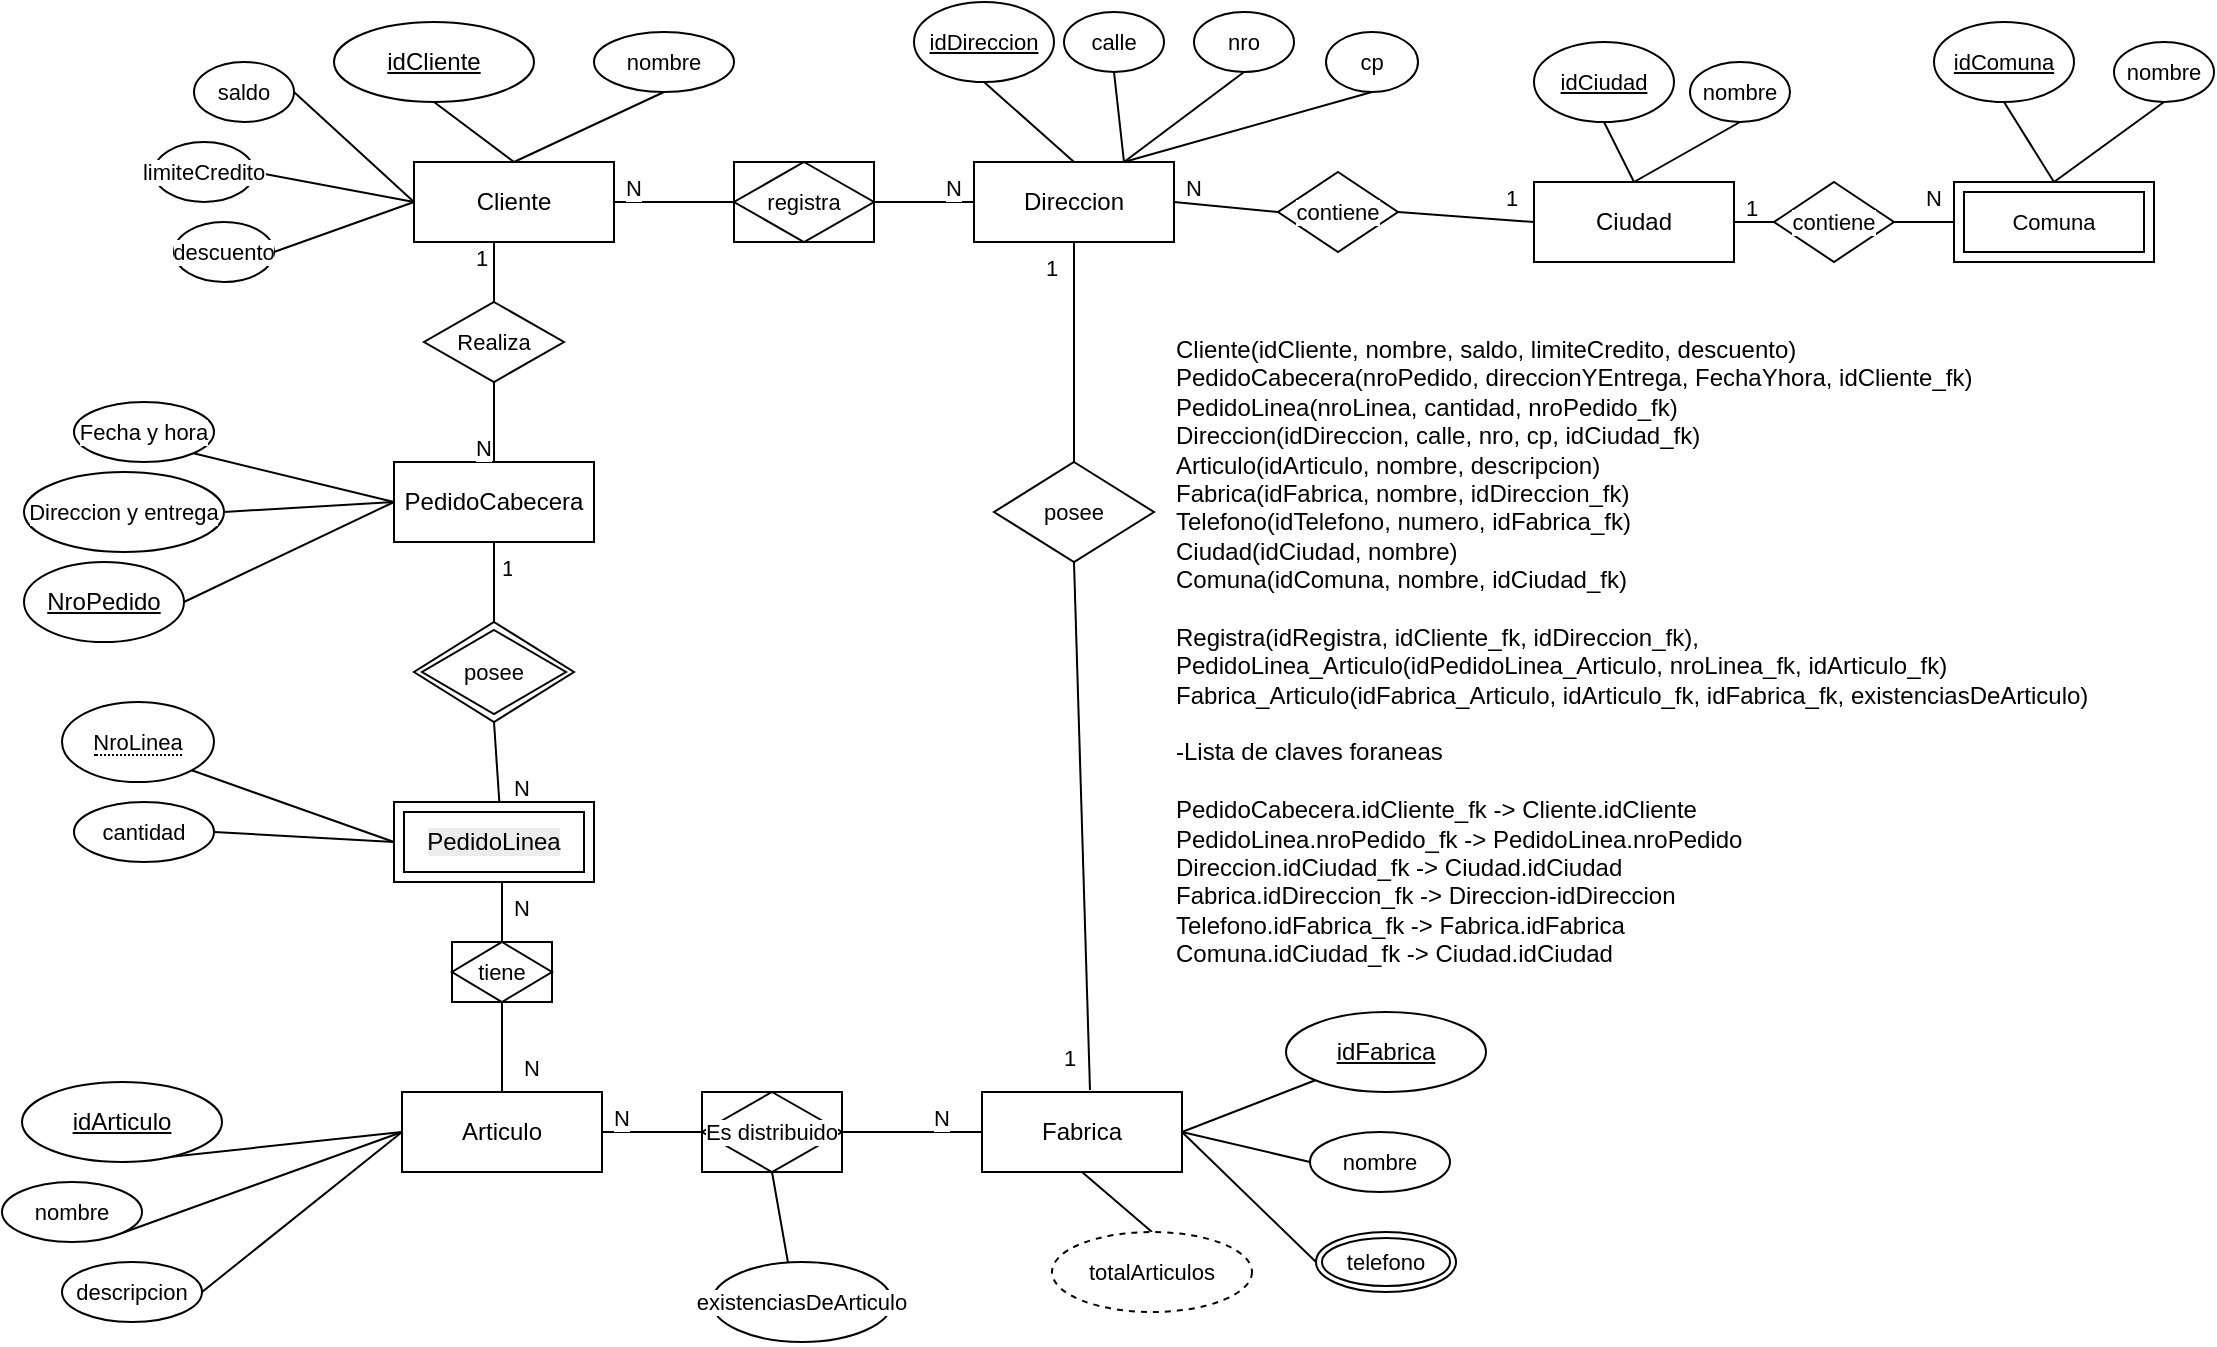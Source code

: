 <mxfile version="28.2.3">
  <diagram name="Página-1" id="HMyqzuP-YaRixjAc8txo">
    <mxGraphModel dx="1932" dy="473" grid="1" gridSize="10" guides="1" tooltips="1" connect="1" arrows="1" fold="1" page="1" pageScale="1" pageWidth="827" pageHeight="1169" math="0" shadow="0">
      <root>
        <mxCell id="0" />
        <mxCell id="1" parent="0" />
        <mxCell id="9C1GjOZOFPWC0YlwpQSf-6" style="edgeStyle=none;shape=connector;rounded=0;orthogonalLoop=1;jettySize=auto;html=1;exitX=1;exitY=0.5;exitDx=0;exitDy=0;entryX=0;entryY=0.5;entryDx=0;entryDy=0;strokeColor=default;align=center;verticalAlign=middle;fontFamily=Helvetica;fontSize=11;fontColor=default;labelBackgroundColor=default;endArrow=none;" parent="1" source="9C1GjOZOFPWC0YlwpQSf-15" target="9C1GjOZOFPWC0YlwpQSf-3" edge="1">
          <mxGeometry relative="1" as="geometry" />
        </mxCell>
        <mxCell id="9C1GjOZOFPWC0YlwpQSf-1" value="Cliente" style="whiteSpace=wrap;html=1;align=center;" parent="1" vertex="1">
          <mxGeometry x="-29" y="100" width="100" height="40" as="geometry" />
        </mxCell>
        <mxCell id="9C1GjOZOFPWC0YlwpQSf-24" style="edgeStyle=none;shape=connector;rounded=0;orthogonalLoop=1;jettySize=auto;html=1;exitX=0.5;exitY=1;exitDx=0;exitDy=0;entryX=0.5;entryY=0;entryDx=0;entryDy=0;strokeColor=default;align=center;verticalAlign=middle;fontFamily=Helvetica;fontSize=11;fontColor=default;labelBackgroundColor=default;endArrow=none;" parent="1" source="9C1GjOZOFPWC0YlwpQSf-2" target="9C1GjOZOFPWC0YlwpQSf-1" edge="1">
          <mxGeometry relative="1" as="geometry" />
        </mxCell>
        <mxCell id="9C1GjOZOFPWC0YlwpQSf-2" value="idCliente" style="ellipse;whiteSpace=wrap;html=1;align=center;fontStyle=4;" parent="1" vertex="1">
          <mxGeometry x="-69" y="30" width="100" height="40" as="geometry" />
        </mxCell>
        <mxCell id="9C1GjOZOFPWC0YlwpQSf-12" style="edgeStyle=none;shape=connector;rounded=0;orthogonalLoop=1;jettySize=auto;html=1;exitX=0.75;exitY=0;exitDx=0;exitDy=0;entryX=0.5;entryY=1;entryDx=0;entryDy=0;strokeColor=default;align=center;verticalAlign=middle;fontFamily=Helvetica;fontSize=11;fontColor=default;labelBackgroundColor=default;endArrow=none;" parent="1" source="9C1GjOZOFPWC0YlwpQSf-3" target="9C1GjOZOFPWC0YlwpQSf-7" edge="1">
          <mxGeometry relative="1" as="geometry" />
        </mxCell>
        <mxCell id="9C1GjOZOFPWC0YlwpQSf-13" style="edgeStyle=none;shape=connector;rounded=0;orthogonalLoop=1;jettySize=auto;html=1;exitX=0.75;exitY=0;exitDx=0;exitDy=0;entryX=0.5;entryY=1;entryDx=0;entryDy=0;strokeColor=default;align=center;verticalAlign=middle;fontFamily=Helvetica;fontSize=11;fontColor=default;labelBackgroundColor=default;endArrow=none;" parent="1" source="9C1GjOZOFPWC0YlwpQSf-3" target="9C1GjOZOFPWC0YlwpQSf-11" edge="1">
          <mxGeometry relative="1" as="geometry" />
        </mxCell>
        <mxCell id="9C1GjOZOFPWC0YlwpQSf-14" style="edgeStyle=none;shape=connector;rounded=0;orthogonalLoop=1;jettySize=auto;html=1;exitX=0.75;exitY=0;exitDx=0;exitDy=0;entryX=0.5;entryY=1;entryDx=0;entryDy=0;strokeColor=default;align=center;verticalAlign=middle;fontFamily=Helvetica;fontSize=11;fontColor=default;labelBackgroundColor=default;endArrow=none;" parent="1" source="9C1GjOZOFPWC0YlwpQSf-3" target="9C1GjOZOFPWC0YlwpQSf-10" edge="1">
          <mxGeometry relative="1" as="geometry" />
        </mxCell>
        <mxCell id="9C1GjOZOFPWC0YlwpQSf-81" style="edgeStyle=none;shape=connector;rounded=0;orthogonalLoop=1;jettySize=auto;html=1;exitX=1;exitY=0.5;exitDx=0;exitDy=0;entryX=0;entryY=0.5;entryDx=0;entryDy=0;strokeColor=default;align=center;verticalAlign=middle;fontFamily=Helvetica;fontSize=11;fontColor=default;labelBackgroundColor=default;endArrow=none;" parent="1" source="9C1GjOZOFPWC0YlwpQSf-84" target="9C1GjOZOFPWC0YlwpQSf-68" edge="1">
          <mxGeometry relative="1" as="geometry" />
        </mxCell>
        <mxCell id="9C1GjOZOFPWC0YlwpQSf-3" value="Direccion" style="whiteSpace=wrap;html=1;align=center;" parent="1" vertex="1">
          <mxGeometry x="251" y="100" width="100" height="40" as="geometry" />
        </mxCell>
        <mxCell id="9C1GjOZOFPWC0YlwpQSf-7" value="calle" style="ellipse;whiteSpace=wrap;html=1;align=center;fontFamily=Helvetica;fontSize=11;fontColor=default;labelBackgroundColor=default;" parent="1" vertex="1">
          <mxGeometry x="296" y="25" width="50" height="30" as="geometry" />
        </mxCell>
        <mxCell id="9C1GjOZOFPWC0YlwpQSf-9" style="edgeStyle=none;shape=connector;rounded=0;orthogonalLoop=1;jettySize=auto;html=1;exitX=0.5;exitY=1;exitDx=0;exitDy=0;entryX=0.5;entryY=0;entryDx=0;entryDy=0;strokeColor=default;align=center;verticalAlign=middle;fontFamily=Helvetica;fontSize=11;fontColor=default;labelBackgroundColor=default;endArrow=none;" parent="1" source="9C1GjOZOFPWC0YlwpQSf-8" target="9C1GjOZOFPWC0YlwpQSf-3" edge="1">
          <mxGeometry relative="1" as="geometry" />
        </mxCell>
        <mxCell id="9C1GjOZOFPWC0YlwpQSf-8" value="idDireccion" style="ellipse;whiteSpace=wrap;html=1;align=center;fontStyle=4;fontFamily=Helvetica;fontSize=11;fontColor=default;labelBackgroundColor=default;" parent="1" vertex="1">
          <mxGeometry x="221" y="20" width="70" height="40" as="geometry" />
        </mxCell>
        <mxCell id="9C1GjOZOFPWC0YlwpQSf-10" value="cp" style="ellipse;whiteSpace=wrap;html=1;align=center;fontFamily=Helvetica;fontSize=11;fontColor=default;labelBackgroundColor=default;" parent="1" vertex="1">
          <mxGeometry x="427" y="35" width="46" height="30" as="geometry" />
        </mxCell>
        <mxCell id="9C1GjOZOFPWC0YlwpQSf-11" value="nro" style="ellipse;whiteSpace=wrap;html=1;align=center;fontFamily=Helvetica;fontSize=11;fontColor=default;labelBackgroundColor=default;" parent="1" vertex="1">
          <mxGeometry x="361" y="25" width="50" height="30" as="geometry" />
        </mxCell>
        <mxCell id="9C1GjOZOFPWC0YlwpQSf-16" value="" style="edgeStyle=none;shape=connector;rounded=0;orthogonalLoop=1;jettySize=auto;html=1;exitX=1;exitY=0.5;exitDx=0;exitDy=0;entryX=0;entryY=0.5;entryDx=0;entryDy=0;strokeColor=default;align=center;verticalAlign=middle;fontFamily=Helvetica;fontSize=11;fontColor=default;labelBackgroundColor=default;endArrow=none;" parent="1" source="9C1GjOZOFPWC0YlwpQSf-1" target="9C1GjOZOFPWC0YlwpQSf-15" edge="1">
          <mxGeometry relative="1" as="geometry">
            <mxPoint x="131" y="120" as="sourcePoint" />
            <mxPoint x="251" y="120" as="targetPoint" />
          </mxGeometry>
        </mxCell>
        <mxCell id="9C1GjOZOFPWC0YlwpQSf-15" value="registra" style="shape=associativeEntity;whiteSpace=wrap;html=1;align=center;fontFamily=Helvetica;fontSize=11;fontColor=default;labelBackgroundColor=default;" parent="1" vertex="1">
          <mxGeometry x="131" y="100" width="70" height="40" as="geometry" />
        </mxCell>
        <mxCell id="9C1GjOZOFPWC0YlwpQSf-17" value="N" style="text;strokeColor=none;fillColor=none;spacingLeft=4;spacingRight=4;overflow=hidden;rotatable=0;points=[[0,0.5],[1,0.5]];portConstraint=eastwest;fontSize=11;whiteSpace=wrap;html=1;fontFamily=Helvetica;fontColor=default;labelBackgroundColor=default;" parent="1" vertex="1">
          <mxGeometry x="231" y="100" width="20" height="30" as="geometry" />
        </mxCell>
        <mxCell id="9C1GjOZOFPWC0YlwpQSf-19" value="N" style="text;strokeColor=none;fillColor=none;spacingLeft=4;spacingRight=4;overflow=hidden;rotatable=0;points=[[0,0.5],[1,0.5]];portConstraint=eastwest;fontSize=11;whiteSpace=wrap;html=1;fontFamily=Helvetica;fontColor=default;labelBackgroundColor=default;" parent="1" vertex="1">
          <mxGeometry x="71" y="100" width="20" height="30" as="geometry" />
        </mxCell>
        <mxCell id="9C1GjOZOFPWC0YlwpQSf-23" style="edgeStyle=none;shape=connector;rounded=0;orthogonalLoop=1;jettySize=auto;html=1;exitX=1;exitY=0.5;exitDx=0;exitDy=0;entryX=0;entryY=0.5;entryDx=0;entryDy=0;strokeColor=default;align=center;verticalAlign=middle;fontFamily=Helvetica;fontSize=11;fontColor=default;labelBackgroundColor=default;endArrow=none;" parent="1" source="9C1GjOZOFPWC0YlwpQSf-21" target="9C1GjOZOFPWC0YlwpQSf-1" edge="1">
          <mxGeometry relative="1" as="geometry" />
        </mxCell>
        <mxCell id="9C1GjOZOFPWC0YlwpQSf-21" value="saldo" style="ellipse;whiteSpace=wrap;html=1;align=center;fontFamily=Helvetica;fontSize=11;fontColor=default;labelBackgroundColor=default;" parent="1" vertex="1">
          <mxGeometry x="-139" y="50" width="50" height="30" as="geometry" />
        </mxCell>
        <mxCell id="9C1GjOZOFPWC0YlwpQSf-26" style="edgeStyle=none;shape=connector;rounded=0;orthogonalLoop=1;jettySize=auto;html=1;exitX=0.5;exitY=1;exitDx=0;exitDy=0;entryX=0.5;entryY=0;entryDx=0;entryDy=0;strokeColor=default;align=center;verticalAlign=middle;fontFamily=Helvetica;fontSize=11;fontColor=default;labelBackgroundColor=default;endArrow=none;" parent="1" source="9C1GjOZOFPWC0YlwpQSf-25" target="9C1GjOZOFPWC0YlwpQSf-1" edge="1">
          <mxGeometry relative="1" as="geometry" />
        </mxCell>
        <mxCell id="9C1GjOZOFPWC0YlwpQSf-25" value="nombre" style="ellipse;whiteSpace=wrap;html=1;align=center;fontFamily=Helvetica;fontSize=11;fontColor=default;labelBackgroundColor=default;" parent="1" vertex="1">
          <mxGeometry x="61" y="35" width="70" height="30" as="geometry" />
        </mxCell>
        <mxCell id="9C1GjOZOFPWC0YlwpQSf-31" style="edgeStyle=none;shape=connector;rounded=0;orthogonalLoop=1;jettySize=auto;html=1;exitX=1;exitY=0.5;exitDx=0;exitDy=0;entryX=0;entryY=0.5;entryDx=0;entryDy=0;strokeColor=default;align=center;verticalAlign=middle;fontFamily=Helvetica;fontSize=11;fontColor=default;labelBackgroundColor=default;endArrow=none;" parent="1" source="9C1GjOZOFPWC0YlwpQSf-30" target="9C1GjOZOFPWC0YlwpQSf-1" edge="1">
          <mxGeometry relative="1" as="geometry" />
        </mxCell>
        <mxCell id="9C1GjOZOFPWC0YlwpQSf-30" value="limiteCredito" style="ellipse;whiteSpace=wrap;html=1;align=center;fontFamily=Helvetica;fontSize=11;fontColor=default;labelBackgroundColor=default;" parent="1" vertex="1">
          <mxGeometry x="-159" y="90" width="50" height="30" as="geometry" />
        </mxCell>
        <mxCell id="9C1GjOZOFPWC0YlwpQSf-33" style="edgeStyle=none;shape=connector;rounded=0;orthogonalLoop=1;jettySize=auto;html=1;exitX=1;exitY=0.5;exitDx=0;exitDy=0;entryX=0;entryY=0.5;entryDx=0;entryDy=0;strokeColor=default;align=center;verticalAlign=middle;fontFamily=Helvetica;fontSize=11;fontColor=default;labelBackgroundColor=default;endArrow=none;" parent="1" source="9C1GjOZOFPWC0YlwpQSf-32" target="9C1GjOZOFPWC0YlwpQSf-1" edge="1">
          <mxGeometry relative="1" as="geometry" />
        </mxCell>
        <mxCell id="9C1GjOZOFPWC0YlwpQSf-32" value="descuento" style="ellipse;whiteSpace=wrap;html=1;align=center;fontFamily=Helvetica;fontSize=11;fontColor=default;labelBackgroundColor=default;" parent="1" vertex="1">
          <mxGeometry x="-149" y="130" width="50" height="30" as="geometry" />
        </mxCell>
        <mxCell id="9C1GjOZOFPWC0YlwpQSf-36" style="edgeStyle=none;shape=connector;rounded=0;orthogonalLoop=1;jettySize=auto;html=1;exitX=1;exitY=0.5;exitDx=0;exitDy=0;entryX=0;entryY=0.5;entryDx=0;entryDy=0;strokeColor=default;align=center;verticalAlign=middle;fontFamily=Helvetica;fontSize=11;fontColor=default;labelBackgroundColor=default;endArrow=none;" parent="1" source="9C1GjOZOFPWC0YlwpQSf-37" target="9C1GjOZOFPWC0YlwpQSf-35" edge="1">
          <mxGeometry relative="1" as="geometry" />
        </mxCell>
        <mxCell id="9C1GjOZOFPWC0YlwpQSf-34" value="Articulo" style="whiteSpace=wrap;html=1;align=center;" parent="1" vertex="1">
          <mxGeometry x="-35" y="565" width="100" height="40" as="geometry" />
        </mxCell>
        <mxCell id="9C1GjOZOFPWC0YlwpQSf-58" style="edgeStyle=none;shape=connector;rounded=0;orthogonalLoop=1;jettySize=auto;html=1;exitX=1;exitY=0.5;exitDx=0;exitDy=0;entryX=0;entryY=0.5;entryDx=0;entryDy=0;strokeColor=default;align=center;verticalAlign=middle;fontFamily=Helvetica;fontSize=11;fontColor=default;labelBackgroundColor=default;endArrow=none;" parent="1" source="9C1GjOZOFPWC0YlwpQSf-35" target="9C1GjOZOFPWC0YlwpQSf-57" edge="1">
          <mxGeometry relative="1" as="geometry" />
        </mxCell>
        <mxCell id="9C1GjOZOFPWC0YlwpQSf-59" style="edgeStyle=none;shape=connector;rounded=0;orthogonalLoop=1;jettySize=auto;html=1;exitX=0.5;exitY=0;exitDx=0;exitDy=0;entryX=0.5;entryY=1;entryDx=0;entryDy=0;strokeColor=default;align=center;verticalAlign=middle;fontFamily=Helvetica;fontSize=11;fontColor=default;labelBackgroundColor=default;endArrow=none;" parent="1" source="9C1GjOZOFPWC0YlwpQSf-125" target="9C1GjOZOFPWC0YlwpQSf-3" edge="1">
          <mxGeometry relative="1" as="geometry">
            <mxPoint x="161" y="145" as="targetPoint" />
          </mxGeometry>
        </mxCell>
        <mxCell id="9C1GjOZOFPWC0YlwpQSf-35" value="Fabrica" style="whiteSpace=wrap;html=1;align=center;" parent="1" vertex="1">
          <mxGeometry x="255" y="565" width="100" height="40" as="geometry" />
        </mxCell>
        <mxCell id="9C1GjOZOFPWC0YlwpQSf-38" value="" style="edgeStyle=none;shape=connector;rounded=0;orthogonalLoop=1;jettySize=auto;html=1;exitX=1;exitY=0.5;exitDx=0;exitDy=0;entryX=0;entryY=0.5;entryDx=0;entryDy=0;strokeColor=default;align=center;verticalAlign=middle;fontFamily=Helvetica;fontSize=11;fontColor=default;labelBackgroundColor=default;endArrow=none;" parent="1" source="9C1GjOZOFPWC0YlwpQSf-34" target="9C1GjOZOFPWC0YlwpQSf-37" edge="1">
          <mxGeometry relative="1" as="geometry">
            <mxPoint x="65" y="585" as="sourcePoint" />
            <mxPoint x="195" y="585" as="targetPoint" />
          </mxGeometry>
        </mxCell>
        <mxCell id="9C1GjOZOFPWC0YlwpQSf-37" value="Es distribuido" style="shape=associativeEntity;whiteSpace=wrap;html=1;align=center;fontFamily=Helvetica;fontSize=11;fontColor=default;labelBackgroundColor=default;" parent="1" vertex="1">
          <mxGeometry x="115" y="565" width="70" height="40" as="geometry" />
        </mxCell>
        <mxCell id="9C1GjOZOFPWC0YlwpQSf-39" value="N" style="text;strokeColor=none;fillColor=none;spacingLeft=4;spacingRight=4;overflow=hidden;rotatable=0;points=[[0,0.5],[1,0.5]];portConstraint=eastwest;fontSize=11;whiteSpace=wrap;html=1;fontFamily=Helvetica;fontColor=default;labelBackgroundColor=default;" parent="1" vertex="1">
          <mxGeometry x="225" y="565" width="20" height="30" as="geometry" />
        </mxCell>
        <mxCell id="9C1GjOZOFPWC0YlwpQSf-40" value="N" style="text;strokeColor=none;fillColor=none;spacingLeft=4;spacingRight=4;overflow=hidden;rotatable=0;points=[[0,0.5],[1,0.5]];portConstraint=eastwest;fontSize=11;whiteSpace=wrap;html=1;fontFamily=Helvetica;fontColor=default;labelBackgroundColor=default;" parent="1" vertex="1">
          <mxGeometry x="65" y="565" width="20" height="30" as="geometry" />
        </mxCell>
        <mxCell id="9C1GjOZOFPWC0YlwpQSf-51" style="edgeStyle=none;shape=connector;rounded=0;orthogonalLoop=1;jettySize=auto;html=1;exitX=0.5;exitY=1;exitDx=0;exitDy=0;strokeColor=default;align=center;verticalAlign=middle;fontFamily=Helvetica;fontSize=11;fontColor=default;labelBackgroundColor=default;endArrow=none;entryX=0.5;entryY=1;entryDx=0;entryDy=0;" parent="1" source="9C1GjOZOFPWC0YlwpQSf-43" target="9C1GjOZOFPWC0YlwpQSf-37" edge="1">
          <mxGeometry relative="1" as="geometry">
            <mxPoint x="150" y="610" as="targetPoint" />
          </mxGeometry>
        </mxCell>
        <mxCell id="9C1GjOZOFPWC0YlwpQSf-43" value="existenciasDeArticulo" style="ellipse;whiteSpace=wrap;html=1;align=center;fontFamily=Helvetica;fontSize=11;fontColor=default;labelBackgroundColor=default;" parent="1" vertex="1">
          <mxGeometry x="120" y="650" width="90" height="40" as="geometry" />
        </mxCell>
        <mxCell id="9C1GjOZOFPWC0YlwpQSf-48" style="edgeStyle=none;shape=connector;rounded=0;orthogonalLoop=1;jettySize=auto;html=1;exitX=0.5;exitY=1;exitDx=0;exitDy=0;entryX=0;entryY=0.5;entryDx=0;entryDy=0;strokeColor=default;align=center;verticalAlign=middle;fontFamily=Helvetica;fontSize=11;fontColor=default;labelBackgroundColor=default;endArrow=none;" parent="1" source="9C1GjOZOFPWC0YlwpQSf-44" target="9C1GjOZOFPWC0YlwpQSf-34" edge="1">
          <mxGeometry relative="1" as="geometry" />
        </mxCell>
        <mxCell id="9C1GjOZOFPWC0YlwpQSf-44" value="idArticulo" style="ellipse;whiteSpace=wrap;html=1;align=center;fontStyle=4;" parent="1" vertex="1">
          <mxGeometry x="-225" y="560" width="100" height="40" as="geometry" />
        </mxCell>
        <mxCell id="9C1GjOZOFPWC0YlwpQSf-50" style="edgeStyle=none;shape=connector;rounded=0;orthogonalLoop=1;jettySize=auto;html=1;exitX=0;exitY=1;exitDx=0;exitDy=0;entryX=1;entryY=0.5;entryDx=0;entryDy=0;strokeColor=default;align=center;verticalAlign=middle;fontFamily=Helvetica;fontSize=11;fontColor=default;labelBackgroundColor=default;endArrow=none;" parent="1" source="9C1GjOZOFPWC0YlwpQSf-49" target="9C1GjOZOFPWC0YlwpQSf-35" edge="1">
          <mxGeometry relative="1" as="geometry" />
        </mxCell>
        <mxCell id="9C1GjOZOFPWC0YlwpQSf-49" value="idFabrica" style="ellipse;whiteSpace=wrap;html=1;align=center;fontStyle=4;" parent="1" vertex="1">
          <mxGeometry x="407" y="525" width="100" height="40" as="geometry" />
        </mxCell>
        <mxCell id="9C1GjOZOFPWC0YlwpQSf-52" style="edgeStyle=none;shape=connector;rounded=0;orthogonalLoop=1;jettySize=auto;html=1;exitX=1;exitY=1;exitDx=0;exitDy=0;strokeColor=default;align=center;verticalAlign=middle;fontFamily=Helvetica;fontSize=11;fontColor=default;labelBackgroundColor=default;endArrow=none;" parent="1" source="9C1GjOZOFPWC0YlwpQSf-43" target="9C1GjOZOFPWC0YlwpQSf-43" edge="1">
          <mxGeometry relative="1" as="geometry" />
        </mxCell>
        <mxCell id="9C1GjOZOFPWC0YlwpQSf-54" style="edgeStyle=none;shape=connector;rounded=0;orthogonalLoop=1;jettySize=auto;html=1;exitX=1;exitY=1;exitDx=0;exitDy=0;entryX=0;entryY=0.5;entryDx=0;entryDy=0;strokeColor=default;align=center;verticalAlign=middle;fontFamily=Helvetica;fontSize=11;fontColor=default;labelBackgroundColor=default;endArrow=none;" parent="1" source="9C1GjOZOFPWC0YlwpQSf-53" target="9C1GjOZOFPWC0YlwpQSf-34" edge="1">
          <mxGeometry relative="1" as="geometry" />
        </mxCell>
        <mxCell id="9C1GjOZOFPWC0YlwpQSf-53" value="nombre" style="ellipse;whiteSpace=wrap;html=1;align=center;fontFamily=Helvetica;fontSize=11;fontColor=default;labelBackgroundColor=default;" parent="1" vertex="1">
          <mxGeometry x="-235" y="610" width="70" height="30" as="geometry" />
        </mxCell>
        <mxCell id="9C1GjOZOFPWC0YlwpQSf-56" style="edgeStyle=none;shape=connector;rounded=0;orthogonalLoop=1;jettySize=auto;html=1;exitX=1;exitY=0.5;exitDx=0;exitDy=0;strokeColor=default;align=center;verticalAlign=middle;fontFamily=Helvetica;fontSize=11;fontColor=default;labelBackgroundColor=default;endArrow=none;" parent="1" source="9C1GjOZOFPWC0YlwpQSf-55" edge="1">
          <mxGeometry relative="1" as="geometry">
            <mxPoint x="-35" y="585" as="targetPoint" />
          </mxGeometry>
        </mxCell>
        <mxCell id="9C1GjOZOFPWC0YlwpQSf-55" value="descripcion" style="ellipse;whiteSpace=wrap;html=1;align=center;fontFamily=Helvetica;fontSize=11;fontColor=default;labelBackgroundColor=default;" parent="1" vertex="1">
          <mxGeometry x="-205" y="650" width="70" height="30" as="geometry" />
        </mxCell>
        <mxCell id="9C1GjOZOFPWC0YlwpQSf-57" value="nombre" style="ellipse;whiteSpace=wrap;html=1;align=center;fontFamily=Helvetica;fontSize=11;fontColor=default;labelBackgroundColor=default;" parent="1" vertex="1">
          <mxGeometry x="419" y="585" width="70" height="30" as="geometry" />
        </mxCell>
        <mxCell id="9C1GjOZOFPWC0YlwpQSf-61" style="edgeStyle=none;shape=connector;rounded=0;orthogonalLoop=1;jettySize=auto;html=1;exitX=0;exitY=0.5;exitDx=0;exitDy=0;strokeColor=default;align=center;verticalAlign=middle;fontFamily=Helvetica;fontSize=11;fontColor=default;labelBackgroundColor=default;endArrow=none;" parent="1" source="9C1GjOZOFPWC0YlwpQSf-60" edge="1">
          <mxGeometry relative="1" as="geometry">
            <mxPoint x="355" y="585" as="targetPoint" />
          </mxGeometry>
        </mxCell>
        <mxCell id="9C1GjOZOFPWC0YlwpQSf-60" value="telefono" style="ellipse;shape=doubleEllipse;margin=3;whiteSpace=wrap;html=1;align=center;fontFamily=Helvetica;fontSize=11;fontColor=default;labelBackgroundColor=default;" parent="1" vertex="1">
          <mxGeometry x="422" y="635" width="70" height="30" as="geometry" />
        </mxCell>
        <mxCell id="9C1GjOZOFPWC0YlwpQSf-65" value="" style="edgeStyle=none;shape=connector;rounded=0;orthogonalLoop=1;jettySize=auto;html=1;exitX=0.475;exitY=0.967;exitDx=0;exitDy=0;entryX=0.5;entryY=1;entryDx=0;entryDy=0;strokeColor=default;align=center;verticalAlign=middle;fontFamily=Helvetica;fontSize=11;fontColor=default;labelBackgroundColor=default;endArrow=none;exitPerimeter=0;" parent="1" source="9C1GjOZOFPWC0YlwpQSf-63" target="9C1GjOZOFPWC0YlwpQSf-64" edge="1">
          <mxGeometry relative="1" as="geometry">
            <mxPoint x="301" y="505" as="sourcePoint" />
            <mxPoint x="373" y="290.0" as="targetPoint" />
          </mxGeometry>
        </mxCell>
        <mxCell id="9C1GjOZOFPWC0YlwpQSf-64" value="posee" style="shape=rhombus;perimeter=rhombusPerimeter;whiteSpace=wrap;html=1;align=center;fontFamily=Helvetica;fontSize=11;fontColor=default;labelBackgroundColor=default;" parent="1" vertex="1">
          <mxGeometry x="261" y="250" width="80" height="50" as="geometry" />
        </mxCell>
        <mxCell id="9C1GjOZOFPWC0YlwpQSf-67" style="edgeStyle=none;shape=connector;rounded=0;orthogonalLoop=1;jettySize=auto;html=1;exitX=0.5;exitY=0;exitDx=0;exitDy=0;entryX=0.5;entryY=1;entryDx=0;entryDy=0;strokeColor=default;align=center;verticalAlign=middle;fontFamily=Helvetica;fontSize=11;fontColor=default;labelBackgroundColor=default;endArrow=none;" parent="1" target="9C1GjOZOFPWC0YlwpQSf-35" edge="1">
          <mxGeometry relative="1" as="geometry">
            <mxPoint x="340" y="635" as="sourcePoint" />
          </mxGeometry>
        </mxCell>
        <mxCell id="9C1GjOZOFPWC0YlwpQSf-78" style="edgeStyle=none;shape=connector;rounded=0;orthogonalLoop=1;jettySize=auto;html=1;exitX=1;exitY=0.5;exitDx=0;exitDy=0;entryX=0;entryY=0.5;entryDx=0;entryDy=0;strokeColor=default;align=center;verticalAlign=middle;fontFamily=Helvetica;fontSize=11;fontColor=default;labelBackgroundColor=default;endArrow=none;" parent="1" source="9C1GjOZOFPWC0YlwpQSf-82" target="9C1GjOZOFPWC0YlwpQSf-70" edge="1">
          <mxGeometry relative="1" as="geometry" />
        </mxCell>
        <mxCell id="9C1GjOZOFPWC0YlwpQSf-88" value="" style="edgeStyle=none;shape=connector;rounded=0;orthogonalLoop=1;jettySize=auto;html=1;strokeColor=default;align=center;verticalAlign=middle;fontFamily=Helvetica;fontSize=11;fontColor=default;labelBackgroundColor=default;endArrow=none;" parent="1" source="9C1GjOZOFPWC0YlwpQSf-68" target="9C1GjOZOFPWC0YlwpQSf-82" edge="1">
          <mxGeometry relative="1" as="geometry" />
        </mxCell>
        <mxCell id="9C1GjOZOFPWC0YlwpQSf-68" value="Ciudad" style="whiteSpace=wrap;html=1;align=center;" parent="1" vertex="1">
          <mxGeometry x="531" y="110" width="100" height="40" as="geometry" />
        </mxCell>
        <mxCell id="9C1GjOZOFPWC0YlwpQSf-76" style="edgeStyle=none;shape=connector;rounded=0;orthogonalLoop=1;jettySize=auto;html=1;exitX=0.5;exitY=1;exitDx=0;exitDy=0;entryX=0.5;entryY=0;entryDx=0;entryDy=0;strokeColor=default;align=center;verticalAlign=middle;fontFamily=Helvetica;fontSize=11;fontColor=default;labelBackgroundColor=default;endArrow=none;" parent="1" source="9C1GjOZOFPWC0YlwpQSf-69" target="9C1GjOZOFPWC0YlwpQSf-68" edge="1">
          <mxGeometry relative="1" as="geometry" />
        </mxCell>
        <mxCell id="9C1GjOZOFPWC0YlwpQSf-69" value="idCiudad" style="ellipse;whiteSpace=wrap;html=1;align=center;fontStyle=4;fontFamily=Helvetica;fontSize=11;fontColor=default;labelBackgroundColor=default;" parent="1" vertex="1">
          <mxGeometry x="531" y="40" width="70" height="40" as="geometry" />
        </mxCell>
        <mxCell id="9C1GjOZOFPWC0YlwpQSf-70" value="Comuna" style="shape=ext;margin=3;double=1;whiteSpace=wrap;html=1;align=center;fontFamily=Helvetica;fontSize=11;fontColor=default;labelBackgroundColor=default;" parent="1" vertex="1">
          <mxGeometry x="741" y="110" width="100" height="40" as="geometry" />
        </mxCell>
        <mxCell id="9C1GjOZOFPWC0YlwpQSf-74" style="edgeStyle=none;shape=connector;rounded=0;orthogonalLoop=1;jettySize=auto;html=1;exitX=0.5;exitY=1;exitDx=0;exitDy=0;entryX=0.5;entryY=0;entryDx=0;entryDy=0;strokeColor=default;align=center;verticalAlign=middle;fontFamily=Helvetica;fontSize=11;fontColor=default;labelBackgroundColor=default;endArrow=none;" parent="1" source="9C1GjOZOFPWC0YlwpQSf-71" target="9C1GjOZOFPWC0YlwpQSf-70" edge="1">
          <mxGeometry relative="1" as="geometry" />
        </mxCell>
        <mxCell id="9C1GjOZOFPWC0YlwpQSf-71" value="idComuna" style="ellipse;whiteSpace=wrap;html=1;align=center;fontStyle=4;fontFamily=Helvetica;fontSize=11;fontColor=default;labelBackgroundColor=default;" parent="1" vertex="1">
          <mxGeometry x="731" y="30" width="70" height="40" as="geometry" />
        </mxCell>
        <mxCell id="9C1GjOZOFPWC0YlwpQSf-77" style="edgeStyle=none;shape=connector;rounded=0;orthogonalLoop=1;jettySize=auto;html=1;exitX=0.5;exitY=1;exitDx=0;exitDy=0;entryX=0.5;entryY=0;entryDx=0;entryDy=0;strokeColor=default;align=center;verticalAlign=middle;fontFamily=Helvetica;fontSize=11;fontColor=default;labelBackgroundColor=default;endArrow=none;" parent="1" source="9C1GjOZOFPWC0YlwpQSf-72" target="9C1GjOZOFPWC0YlwpQSf-68" edge="1">
          <mxGeometry relative="1" as="geometry" />
        </mxCell>
        <mxCell id="9C1GjOZOFPWC0YlwpQSf-72" value="nombre" style="ellipse;whiteSpace=wrap;html=1;align=center;fontFamily=Helvetica;fontSize=11;fontColor=default;labelBackgroundColor=default;" parent="1" vertex="1">
          <mxGeometry x="609" y="50" width="50" height="30" as="geometry" />
        </mxCell>
        <mxCell id="9C1GjOZOFPWC0YlwpQSf-75" style="edgeStyle=none;shape=connector;rounded=0;orthogonalLoop=1;jettySize=auto;html=1;exitX=0.5;exitY=1;exitDx=0;exitDy=0;entryX=0.5;entryY=0;entryDx=0;entryDy=0;strokeColor=default;align=center;verticalAlign=middle;fontFamily=Helvetica;fontSize=11;fontColor=default;labelBackgroundColor=default;endArrow=none;" parent="1" source="9C1GjOZOFPWC0YlwpQSf-73" target="9C1GjOZOFPWC0YlwpQSf-70" edge="1">
          <mxGeometry relative="1" as="geometry" />
        </mxCell>
        <mxCell id="9C1GjOZOFPWC0YlwpQSf-73" value="nombre" style="ellipse;whiteSpace=wrap;html=1;align=center;fontFamily=Helvetica;fontSize=11;fontColor=default;labelBackgroundColor=default;" parent="1" vertex="1">
          <mxGeometry x="821" y="40" width="50" height="30" as="geometry" />
        </mxCell>
        <mxCell id="9C1GjOZOFPWC0YlwpQSf-79" value="N" style="text;strokeColor=none;fillColor=none;spacingLeft=4;spacingRight=4;overflow=hidden;rotatable=0;points=[[0,0.5],[1,0.5]];portConstraint=eastwest;fontSize=11;whiteSpace=wrap;html=1;fontFamily=Helvetica;fontColor=default;labelBackgroundColor=default;" parent="1" vertex="1">
          <mxGeometry x="721" y="105" width="20" height="30" as="geometry" />
        </mxCell>
        <mxCell id="9C1GjOZOFPWC0YlwpQSf-80" value="1" style="text;strokeColor=none;fillColor=none;spacingLeft=4;spacingRight=4;overflow=hidden;rotatable=0;points=[[0,0.5],[1,0.5]];portConstraint=eastwest;fontSize=11;whiteSpace=wrap;html=1;fontFamily=Helvetica;fontColor=default;labelBackgroundColor=default;" parent="1" vertex="1">
          <mxGeometry x="631" y="110" width="20" height="30" as="geometry" />
        </mxCell>
        <mxCell id="9C1GjOZOFPWC0YlwpQSf-83" value="" style="edgeStyle=none;shape=connector;rounded=0;orthogonalLoop=1;jettySize=auto;html=1;exitX=1;exitY=0.5;exitDx=0;exitDy=0;entryX=0;entryY=0.5;entryDx=0;entryDy=0;strokeColor=default;align=center;verticalAlign=middle;fontFamily=Helvetica;fontSize=11;fontColor=default;labelBackgroundColor=default;endArrow=none;" parent="1" source="9C1GjOZOFPWC0YlwpQSf-68" target="9C1GjOZOFPWC0YlwpQSf-82" edge="1">
          <mxGeometry relative="1" as="geometry">
            <mxPoint x="631" y="130" as="sourcePoint" />
            <mxPoint x="741" y="130" as="targetPoint" />
          </mxGeometry>
        </mxCell>
        <mxCell id="9C1GjOZOFPWC0YlwpQSf-82" value="contiene" style="shape=rhombus;perimeter=rhombusPerimeter;whiteSpace=wrap;html=1;align=center;fontFamily=Helvetica;fontSize=11;fontColor=default;labelBackgroundColor=default;" parent="1" vertex="1">
          <mxGeometry x="651" y="110" width="60" height="40" as="geometry" />
        </mxCell>
        <mxCell id="9C1GjOZOFPWC0YlwpQSf-85" value="" style="edgeStyle=none;shape=connector;rounded=0;orthogonalLoop=1;jettySize=auto;html=1;exitX=1;exitY=0.5;exitDx=0;exitDy=0;entryX=0;entryY=0.5;entryDx=0;entryDy=0;strokeColor=default;align=center;verticalAlign=middle;fontFamily=Helvetica;fontSize=11;fontColor=default;labelBackgroundColor=default;endArrow=none;" parent="1" source="9C1GjOZOFPWC0YlwpQSf-3" target="9C1GjOZOFPWC0YlwpQSf-84" edge="1">
          <mxGeometry relative="1" as="geometry">
            <mxPoint x="351" y="120" as="sourcePoint" />
            <mxPoint x="531" y="130" as="targetPoint" />
          </mxGeometry>
        </mxCell>
        <mxCell id="9C1GjOZOFPWC0YlwpQSf-84" value="contiene" style="shape=rhombus;perimeter=rhombusPerimeter;whiteSpace=wrap;html=1;align=center;fontFamily=Helvetica;fontSize=11;fontColor=default;labelBackgroundColor=default;" parent="1" vertex="1">
          <mxGeometry x="403" y="105" width="60" height="40" as="geometry" />
        </mxCell>
        <mxCell id="9C1GjOZOFPWC0YlwpQSf-89" value="N" style="text;strokeColor=none;fillColor=none;spacingLeft=4;spacingRight=4;overflow=hidden;rotatable=0;points=[[0,0.5],[1,0.5]];portConstraint=eastwest;fontSize=11;whiteSpace=wrap;html=1;fontFamily=Helvetica;fontColor=default;labelBackgroundColor=default;" parent="1" vertex="1">
          <mxGeometry x="351" y="100" width="20" height="30" as="geometry" />
        </mxCell>
        <mxCell id="9C1GjOZOFPWC0YlwpQSf-90" value="1" style="text;strokeColor=none;fillColor=none;spacingLeft=4;spacingRight=4;overflow=hidden;rotatable=0;points=[[0,0.5],[1,0.5]];portConstraint=eastwest;fontSize=11;whiteSpace=wrap;html=1;fontFamily=Helvetica;fontColor=default;labelBackgroundColor=default;" parent="1" vertex="1">
          <mxGeometry x="511" y="105" width="20" height="30" as="geometry" />
        </mxCell>
        <mxCell id="9C1GjOZOFPWC0YlwpQSf-100" style="edgeStyle=none;shape=connector;rounded=0;orthogonalLoop=1;jettySize=auto;html=1;exitX=0.5;exitY=1;exitDx=0;exitDy=0;entryX=0.5;entryY=0;entryDx=0;entryDy=0;strokeColor=default;align=center;verticalAlign=middle;fontFamily=Helvetica;fontSize=11;fontColor=default;labelBackgroundColor=default;endArrow=none;" parent="1" source="9C1GjOZOFPWC0YlwpQSf-103" target="9C1GjOZOFPWC0YlwpQSf-34" edge="1">
          <mxGeometry relative="1" as="geometry" />
        </mxCell>
        <mxCell id="9C1GjOZOFPWC0YlwpQSf-94" value="" style="edgeStyle=none;shape=connector;rounded=0;orthogonalLoop=1;jettySize=auto;html=1;exitX=0.5;exitY=0;exitDx=0;exitDy=0;entryX=0.5;entryY=1;entryDx=0;entryDy=0;strokeColor=default;align=center;verticalAlign=middle;fontFamily=Helvetica;fontSize=11;fontColor=default;labelBackgroundColor=default;endArrow=none;" parent="1" source="9C1GjOZOFPWC0YlwpQSf-35" target="9C1GjOZOFPWC0YlwpQSf-63" edge="1">
          <mxGeometry relative="1" as="geometry">
            <mxPoint x="305" y="565" as="sourcePoint" />
            <mxPoint x="345" y="490" as="targetPoint" />
          </mxGeometry>
        </mxCell>
        <mxCell id="9C1GjOZOFPWC0YlwpQSf-63" value="1" style="text;strokeColor=none;fillColor=none;spacingLeft=4;spacingRight=4;overflow=hidden;rotatable=0;points=[[0,0.5],[1,0.5]];portConstraint=eastwest;fontSize=11;whiteSpace=wrap;html=1;fontFamily=Helvetica;fontColor=default;labelBackgroundColor=default;" parent="1" vertex="1">
          <mxGeometry x="290" y="535" width="40" height="30" as="geometry" />
        </mxCell>
        <mxCell id="9C1GjOZOFPWC0YlwpQSf-101" value="N" style="text;strokeColor=none;fillColor=none;spacingLeft=4;spacingRight=4;overflow=hidden;rotatable=0;points=[[0,0.5],[1,0.5]];portConstraint=eastwest;fontSize=11;whiteSpace=wrap;html=1;fontFamily=Helvetica;fontColor=default;labelBackgroundColor=default;" parent="1" vertex="1">
          <mxGeometry x="20" y="540" width="20" height="30" as="geometry" />
        </mxCell>
        <mxCell id="9C1GjOZOFPWC0YlwpQSf-102" value="N" style="text;strokeColor=none;fillColor=none;spacingLeft=4;spacingRight=4;overflow=hidden;rotatable=0;points=[[0,0.5],[1,0.5]];portConstraint=eastwest;fontSize=11;whiteSpace=wrap;html=1;fontFamily=Helvetica;fontColor=default;labelBackgroundColor=default;" parent="1" vertex="1">
          <mxGeometry x="15" y="460" width="20" height="30" as="geometry" />
        </mxCell>
        <mxCell id="9C1GjOZOFPWC0YlwpQSf-119" value="totalArticulos" style="ellipse;whiteSpace=wrap;html=1;align=center;dashed=1;fontFamily=Helvetica;fontSize=11;fontColor=default;labelBackgroundColor=default;" parent="1" vertex="1">
          <mxGeometry x="290" y="635" width="100" height="40" as="geometry" />
        </mxCell>
        <mxCell id="9C1GjOZOFPWC0YlwpQSf-128" style="edgeStyle=none;shape=connector;rounded=0;orthogonalLoop=1;jettySize=auto;html=1;exitX=0.5;exitY=1;exitDx=0;exitDy=0;strokeColor=default;align=center;verticalAlign=middle;fontFamily=Helvetica;fontSize=11;fontColor=default;labelBackgroundColor=default;endArrow=none;" parent="1" source="9C1GjOZOFPWC0YlwpQSf-146" edge="1">
          <mxGeometry relative="1" as="geometry">
            <mxPoint x="13.667" y="420" as="targetPoint" />
          </mxGeometry>
        </mxCell>
        <mxCell id="9C1GjOZOFPWC0YlwpQSf-122" value="PedidoCabecera" style="whiteSpace=wrap;html=1;align=center;" parent="1" vertex="1">
          <mxGeometry x="-39" y="250" width="100" height="40" as="geometry" />
        </mxCell>
        <mxCell id="9C1GjOZOFPWC0YlwpQSf-123" value="" style="edgeStyle=none;shape=connector;rounded=0;orthogonalLoop=1;jettySize=auto;html=1;exitX=0.5;exitY=1;exitDx=0;exitDy=0;entryX=0.5;entryY=0;entryDx=0;entryDy=0;strokeColor=default;align=center;verticalAlign=middle;fontFamily=Helvetica;fontSize=11;fontColor=default;labelBackgroundColor=default;endArrow=none;" parent="1" target="9C1GjOZOFPWC0YlwpQSf-103" edge="1">
          <mxGeometry relative="1" as="geometry">
            <mxPoint x="15" y="460" as="sourcePoint" />
            <mxPoint x="15" y="565" as="targetPoint" />
          </mxGeometry>
        </mxCell>
        <mxCell id="9C1GjOZOFPWC0YlwpQSf-103" value="tiene" style="shape=associativeEntity;whiteSpace=wrap;html=1;align=center;fontFamily=Helvetica;fontSize=11;fontColor=default;labelBackgroundColor=default;" parent="1" vertex="1">
          <mxGeometry x="-10" y="490" width="50" height="30" as="geometry" />
        </mxCell>
        <mxCell id="9C1GjOZOFPWC0YlwpQSf-126" value="" style="edgeStyle=none;shape=connector;rounded=0;orthogonalLoop=1;jettySize=auto;html=1;exitX=0.5;exitY=0;exitDx=0;exitDy=0;entryX=0.5;entryY=1;entryDx=0;entryDy=0;strokeColor=default;align=center;verticalAlign=middle;fontFamily=Helvetica;fontSize=11;fontColor=default;labelBackgroundColor=default;endArrow=none;" parent="1" source="9C1GjOZOFPWC0YlwpQSf-64" target="9C1GjOZOFPWC0YlwpQSf-3" edge="1">
          <mxGeometry relative="1" as="geometry">
            <mxPoint x="301" y="250" as="sourcePoint" />
            <mxPoint x="301" y="140" as="targetPoint" />
          </mxGeometry>
        </mxCell>
        <mxCell id="9C1GjOZOFPWC0YlwpQSf-125" value="1" style="text;strokeColor=none;fillColor=none;spacingLeft=4;spacingRight=4;overflow=hidden;rotatable=0;points=[[0,0.5],[1,0.5]];portConstraint=eastwest;fontSize=11;whiteSpace=wrap;html=1;fontFamily=Helvetica;fontColor=default;labelBackgroundColor=default;" parent="1" vertex="1">
          <mxGeometry x="281" y="140" width="40" height="30" as="geometry" />
        </mxCell>
        <mxCell id="9C1GjOZOFPWC0YlwpQSf-127" style="edgeStyle=none;shape=connector;rounded=0;orthogonalLoop=1;jettySize=auto;html=1;exitX=0.5;exitY=0;exitDx=0;exitDy=0;strokeColor=default;align=center;verticalAlign=middle;fontFamily=Helvetica;fontSize=11;fontColor=default;labelBackgroundColor=default;endArrow=none;" parent="1" source="9C1GjOZOFPWC0YlwpQSf-122" edge="1">
          <mxGeometry relative="1" as="geometry">
            <mxPoint x="11" y="140" as="targetPoint" />
          </mxGeometry>
        </mxCell>
        <mxCell id="9C1GjOZOFPWC0YlwpQSf-130" value="Realiza" style="shape=rhombus;perimeter=rhombusPerimeter;whiteSpace=wrap;html=1;align=center;fontFamily=Helvetica;fontSize=11;fontColor=default;labelBackgroundColor=default;" parent="1" vertex="1">
          <mxGeometry x="-24" y="170" width="70" height="40" as="geometry" />
        </mxCell>
        <mxCell id="9C1GjOZOFPWC0YlwpQSf-133" value="1" style="text;strokeColor=none;fillColor=none;spacingLeft=4;spacingRight=4;overflow=hidden;rotatable=0;points=[[0,0.5],[1,0.5]];portConstraint=eastwest;fontSize=11;whiteSpace=wrap;html=1;fontFamily=Helvetica;fontColor=default;labelBackgroundColor=default;" parent="1" vertex="1">
          <mxGeometry x="-4" y="135" width="40" height="30" as="geometry" />
        </mxCell>
        <mxCell id="9C1GjOZOFPWC0YlwpQSf-134" value="N" style="text;strokeColor=none;fillColor=none;spacingLeft=4;spacingRight=4;overflow=hidden;rotatable=0;points=[[0,0.5],[1,0.5]];portConstraint=eastwest;fontSize=11;whiteSpace=wrap;html=1;fontFamily=Helvetica;fontColor=default;labelBackgroundColor=default;" parent="1" vertex="1">
          <mxGeometry x="-4" y="230" width="20" height="30" as="geometry" />
        </mxCell>
        <mxCell id="9C1GjOZOFPWC0YlwpQSf-136" style="edgeStyle=none;shape=connector;rounded=0;orthogonalLoop=1;jettySize=auto;html=1;exitX=1;exitY=1;exitDx=0;exitDy=0;entryX=0;entryY=0.5;entryDx=0;entryDy=0;strokeColor=default;align=center;verticalAlign=middle;fontFamily=Helvetica;fontSize=11;fontColor=default;labelBackgroundColor=default;endArrow=none;" parent="1" source="9C1GjOZOFPWC0YlwpQSf-135" target="9C1GjOZOFPWC0YlwpQSf-122" edge="1">
          <mxGeometry relative="1" as="geometry" />
        </mxCell>
        <mxCell id="9C1GjOZOFPWC0YlwpQSf-135" value="Fecha y hora" style="ellipse;whiteSpace=wrap;html=1;align=center;fontFamily=Helvetica;fontSize=11;fontColor=default;labelBackgroundColor=default;" parent="1" vertex="1">
          <mxGeometry x="-199" y="220" width="70" height="30" as="geometry" />
        </mxCell>
        <mxCell id="9C1GjOZOFPWC0YlwpQSf-138" style="edgeStyle=none;shape=connector;rounded=0;orthogonalLoop=1;jettySize=auto;html=1;exitX=1;exitY=0.5;exitDx=0;exitDy=0;strokeColor=default;align=center;verticalAlign=middle;fontFamily=Helvetica;fontSize=11;fontColor=default;labelBackgroundColor=default;endArrow=none;" parent="1" source="9C1GjOZOFPWC0YlwpQSf-137" edge="1">
          <mxGeometry relative="1" as="geometry">
            <mxPoint x="-39" y="270.0" as="targetPoint" />
          </mxGeometry>
        </mxCell>
        <mxCell id="9C1GjOZOFPWC0YlwpQSf-137" value="Direccion y entrega" style="ellipse;whiteSpace=wrap;html=1;align=center;fontFamily=Helvetica;fontSize=11;fontColor=default;labelBackgroundColor=default;" parent="1" vertex="1">
          <mxGeometry x="-224" y="255" width="100" height="40" as="geometry" />
        </mxCell>
        <mxCell id="9C1GjOZOFPWC0YlwpQSf-140" style="edgeStyle=none;shape=connector;rounded=0;orthogonalLoop=1;jettySize=auto;html=1;exitX=1;exitY=0.5;exitDx=0;exitDy=0;strokeColor=default;align=center;verticalAlign=middle;fontFamily=Helvetica;fontSize=11;fontColor=default;labelBackgroundColor=default;endArrow=none;" parent="1" source="9C1GjOZOFPWC0YlwpQSf-139" edge="1">
          <mxGeometry relative="1" as="geometry">
            <mxPoint x="-39" y="270.0" as="targetPoint" />
          </mxGeometry>
        </mxCell>
        <mxCell id="9C1GjOZOFPWC0YlwpQSf-139" value="NroPedido" style="ellipse;whiteSpace=wrap;html=1;align=center;fontStyle=4;" parent="1" vertex="1">
          <mxGeometry x="-224" y="300" width="80" height="40" as="geometry" />
        </mxCell>
        <mxCell id="9C1GjOZOFPWC0YlwpQSf-141" value="1" style="text;strokeColor=none;fillColor=none;spacingLeft=4;spacingRight=4;overflow=hidden;rotatable=0;points=[[0,0.5],[1,0.5]];portConstraint=eastwest;fontSize=11;whiteSpace=wrap;html=1;fontFamily=Helvetica;fontColor=default;labelBackgroundColor=default;" parent="1" vertex="1">
          <mxGeometry x="8.5" y="290" width="15" height="30" as="geometry" />
        </mxCell>
        <mxCell id="9C1GjOZOFPWC0YlwpQSf-144" value="N" style="text;strokeColor=none;fillColor=none;spacingLeft=4;spacingRight=4;overflow=hidden;rotatable=0;points=[[0,0.5],[1,0.5]];portConstraint=eastwest;fontSize=11;whiteSpace=wrap;html=1;fontFamily=Helvetica;fontColor=default;labelBackgroundColor=default;" parent="1" vertex="1">
          <mxGeometry x="15" y="400" width="20" height="30" as="geometry" />
        </mxCell>
        <mxCell id="9C1GjOZOFPWC0YlwpQSf-147" value="" style="edgeStyle=none;shape=connector;rounded=0;orthogonalLoop=1;jettySize=auto;html=1;exitX=0.5;exitY=1;exitDx=0;exitDy=0;strokeColor=default;align=center;verticalAlign=middle;fontFamily=Helvetica;fontSize=11;fontColor=default;labelBackgroundColor=default;endArrow=none;" parent="1" source="9C1GjOZOFPWC0YlwpQSf-122" target="9C1GjOZOFPWC0YlwpQSf-146" edge="1">
          <mxGeometry relative="1" as="geometry">
            <mxPoint x="11" y="290" as="sourcePoint" />
            <mxPoint x="14" y="420" as="targetPoint" />
          </mxGeometry>
        </mxCell>
        <mxCell id="9C1GjOZOFPWC0YlwpQSf-146" value="posee" style="shape=rhombus;double=1;perimeter=rhombusPerimeter;whiteSpace=wrap;html=1;align=center;fontFamily=Helvetica;fontSize=11;fontColor=default;labelBackgroundColor=default;" parent="1" vertex="1">
          <mxGeometry x="-29" y="330" width="80" height="50" as="geometry" />
        </mxCell>
        <mxCell id="9C1GjOZOFPWC0YlwpQSf-148" value="&lt;span style=&quot;font-size: 12px; background-color: rgb(236, 236, 236);&quot;&gt;PedidoLinea&lt;/span&gt;" style="shape=ext;margin=3;double=1;whiteSpace=wrap;html=1;align=center;fontFamily=Helvetica;fontSize=11;fontColor=default;labelBackgroundColor=default;" parent="1" vertex="1">
          <mxGeometry x="-39" y="420" width="100" height="40" as="geometry" />
        </mxCell>
        <mxCell id="9C1GjOZOFPWC0YlwpQSf-150" style="edgeStyle=none;shape=connector;rounded=0;orthogonalLoop=1;jettySize=auto;html=1;exitX=1;exitY=1;exitDx=0;exitDy=0;entryX=0;entryY=0.5;entryDx=0;entryDy=0;strokeColor=default;align=center;verticalAlign=middle;fontFamily=Helvetica;fontSize=11;fontColor=default;labelBackgroundColor=default;endArrow=none;" parent="1" source="9C1GjOZOFPWC0YlwpQSf-149" target="9C1GjOZOFPWC0YlwpQSf-148" edge="1">
          <mxGeometry relative="1" as="geometry" />
        </mxCell>
        <mxCell id="9C1GjOZOFPWC0YlwpQSf-149" value="&lt;span style=&quot;border-bottom: 1px dotted&quot;&gt;NroLinea&lt;/span&gt;" style="ellipse;whiteSpace=wrap;html=1;align=center;fontFamily=Helvetica;fontSize=11;fontColor=default;labelBackgroundColor=default;" parent="1" vertex="1">
          <mxGeometry x="-205" y="370" width="76" height="40" as="geometry" />
        </mxCell>
        <mxCell id="9C1GjOZOFPWC0YlwpQSf-152" style="edgeStyle=none;shape=connector;rounded=0;orthogonalLoop=1;jettySize=auto;html=1;exitX=1;exitY=0.5;exitDx=0;exitDy=0;strokeColor=default;align=center;verticalAlign=middle;fontFamily=Helvetica;fontSize=11;fontColor=default;labelBackgroundColor=default;endArrow=none;" parent="1" source="9C1GjOZOFPWC0YlwpQSf-151" edge="1">
          <mxGeometry relative="1" as="geometry">
            <mxPoint x="-39" y="440" as="targetPoint" />
          </mxGeometry>
        </mxCell>
        <mxCell id="9C1GjOZOFPWC0YlwpQSf-151" value="cantidad" style="ellipse;whiteSpace=wrap;html=1;align=center;fontFamily=Helvetica;fontSize=11;fontColor=default;labelBackgroundColor=default;" parent="1" vertex="1">
          <mxGeometry x="-199" y="420" width="70" height="30" as="geometry" />
        </mxCell>
        <mxCell id="R1zRwafdX0bBdTA7vlxt-1" value="Cliente(idCliente, nombre, saldo, limiteCredito, descuento)&lt;div&gt;PedidoCabecera(nroPedido, direccionYEntrega, FechaYhora, idCliente_fk)&lt;/div&gt;&lt;div&gt;PedidoLinea(nroLinea, cantidad, nroPedido_fk)&lt;/div&gt;&lt;div&gt;Direccion(idDireccion, calle, nro, cp, idCiudad_fk)&lt;/div&gt;&lt;div&gt;Articulo(idArticulo, nombre, descripcion)&lt;/div&gt;&lt;div&gt;Fabrica(idFabrica, nombre, idDireccion_fk)&lt;/div&gt;&lt;div&gt;Telefono(idTelefono, numero, idFabrica_fk)&lt;/div&gt;&lt;div&gt;Ciudad(idCiudad, nombre)&lt;/div&gt;&lt;div&gt;Comuna(idComuna, nombre, idCiudad_fk)&lt;/div&gt;&lt;div&gt;&lt;br&gt;&lt;/div&gt;&lt;div&gt;Registra(idRegistra, idCliente_fk, idDireccion_fk),&lt;/div&gt;&lt;div&gt;PedidoLinea_Articulo(idPedidoLinea_Articulo, nroLinea_fk, idArticulo_fk)&lt;/div&gt;&lt;div&gt;Fabrica_Articulo(idFabrica_Articulo, idArticulo_fk, idFabrica_fk, existenciasDeArticulo)&lt;/div&gt;&lt;div&gt;&lt;br&gt;&lt;/div&gt;&lt;div&gt;-Lista de claves foraneas&lt;/div&gt;&lt;div&gt;&lt;br&gt;&lt;/div&gt;&lt;div&gt;PedidoCabecera.idCliente_fk -&amp;gt; Cliente.idCliente&lt;/div&gt;&lt;div&gt;PedidoLinea.nroPedido_fk -&amp;gt; PedidoLinea.nroPedido&lt;/div&gt;&lt;div&gt;Direccion.idCiudad_fk -&amp;gt; Ciudad.idCiudad&lt;/div&gt;&lt;div&gt;Fabrica.idDireccion_fk -&amp;gt; Direccion-idDireccion&lt;/div&gt;&lt;div&gt;Telefono.idFabrica_fk -&amp;gt; Fabrica.idFabrica&lt;/div&gt;&lt;div&gt;Comuna.idCiudad_fk -&amp;gt; Ciudad.idCiudad&lt;/div&gt;" style="text;strokeColor=none;fillColor=none;spacingLeft=4;spacingRight=4;overflow=hidden;rotatable=0;points=[[0,0.5],[1,0.5]];portConstraint=eastwest;fontSize=12;whiteSpace=wrap;html=1;" vertex="1" parent="1">
          <mxGeometry x="346" y="180" width="470" height="350" as="geometry" />
        </mxCell>
      </root>
    </mxGraphModel>
  </diagram>
</mxfile>
